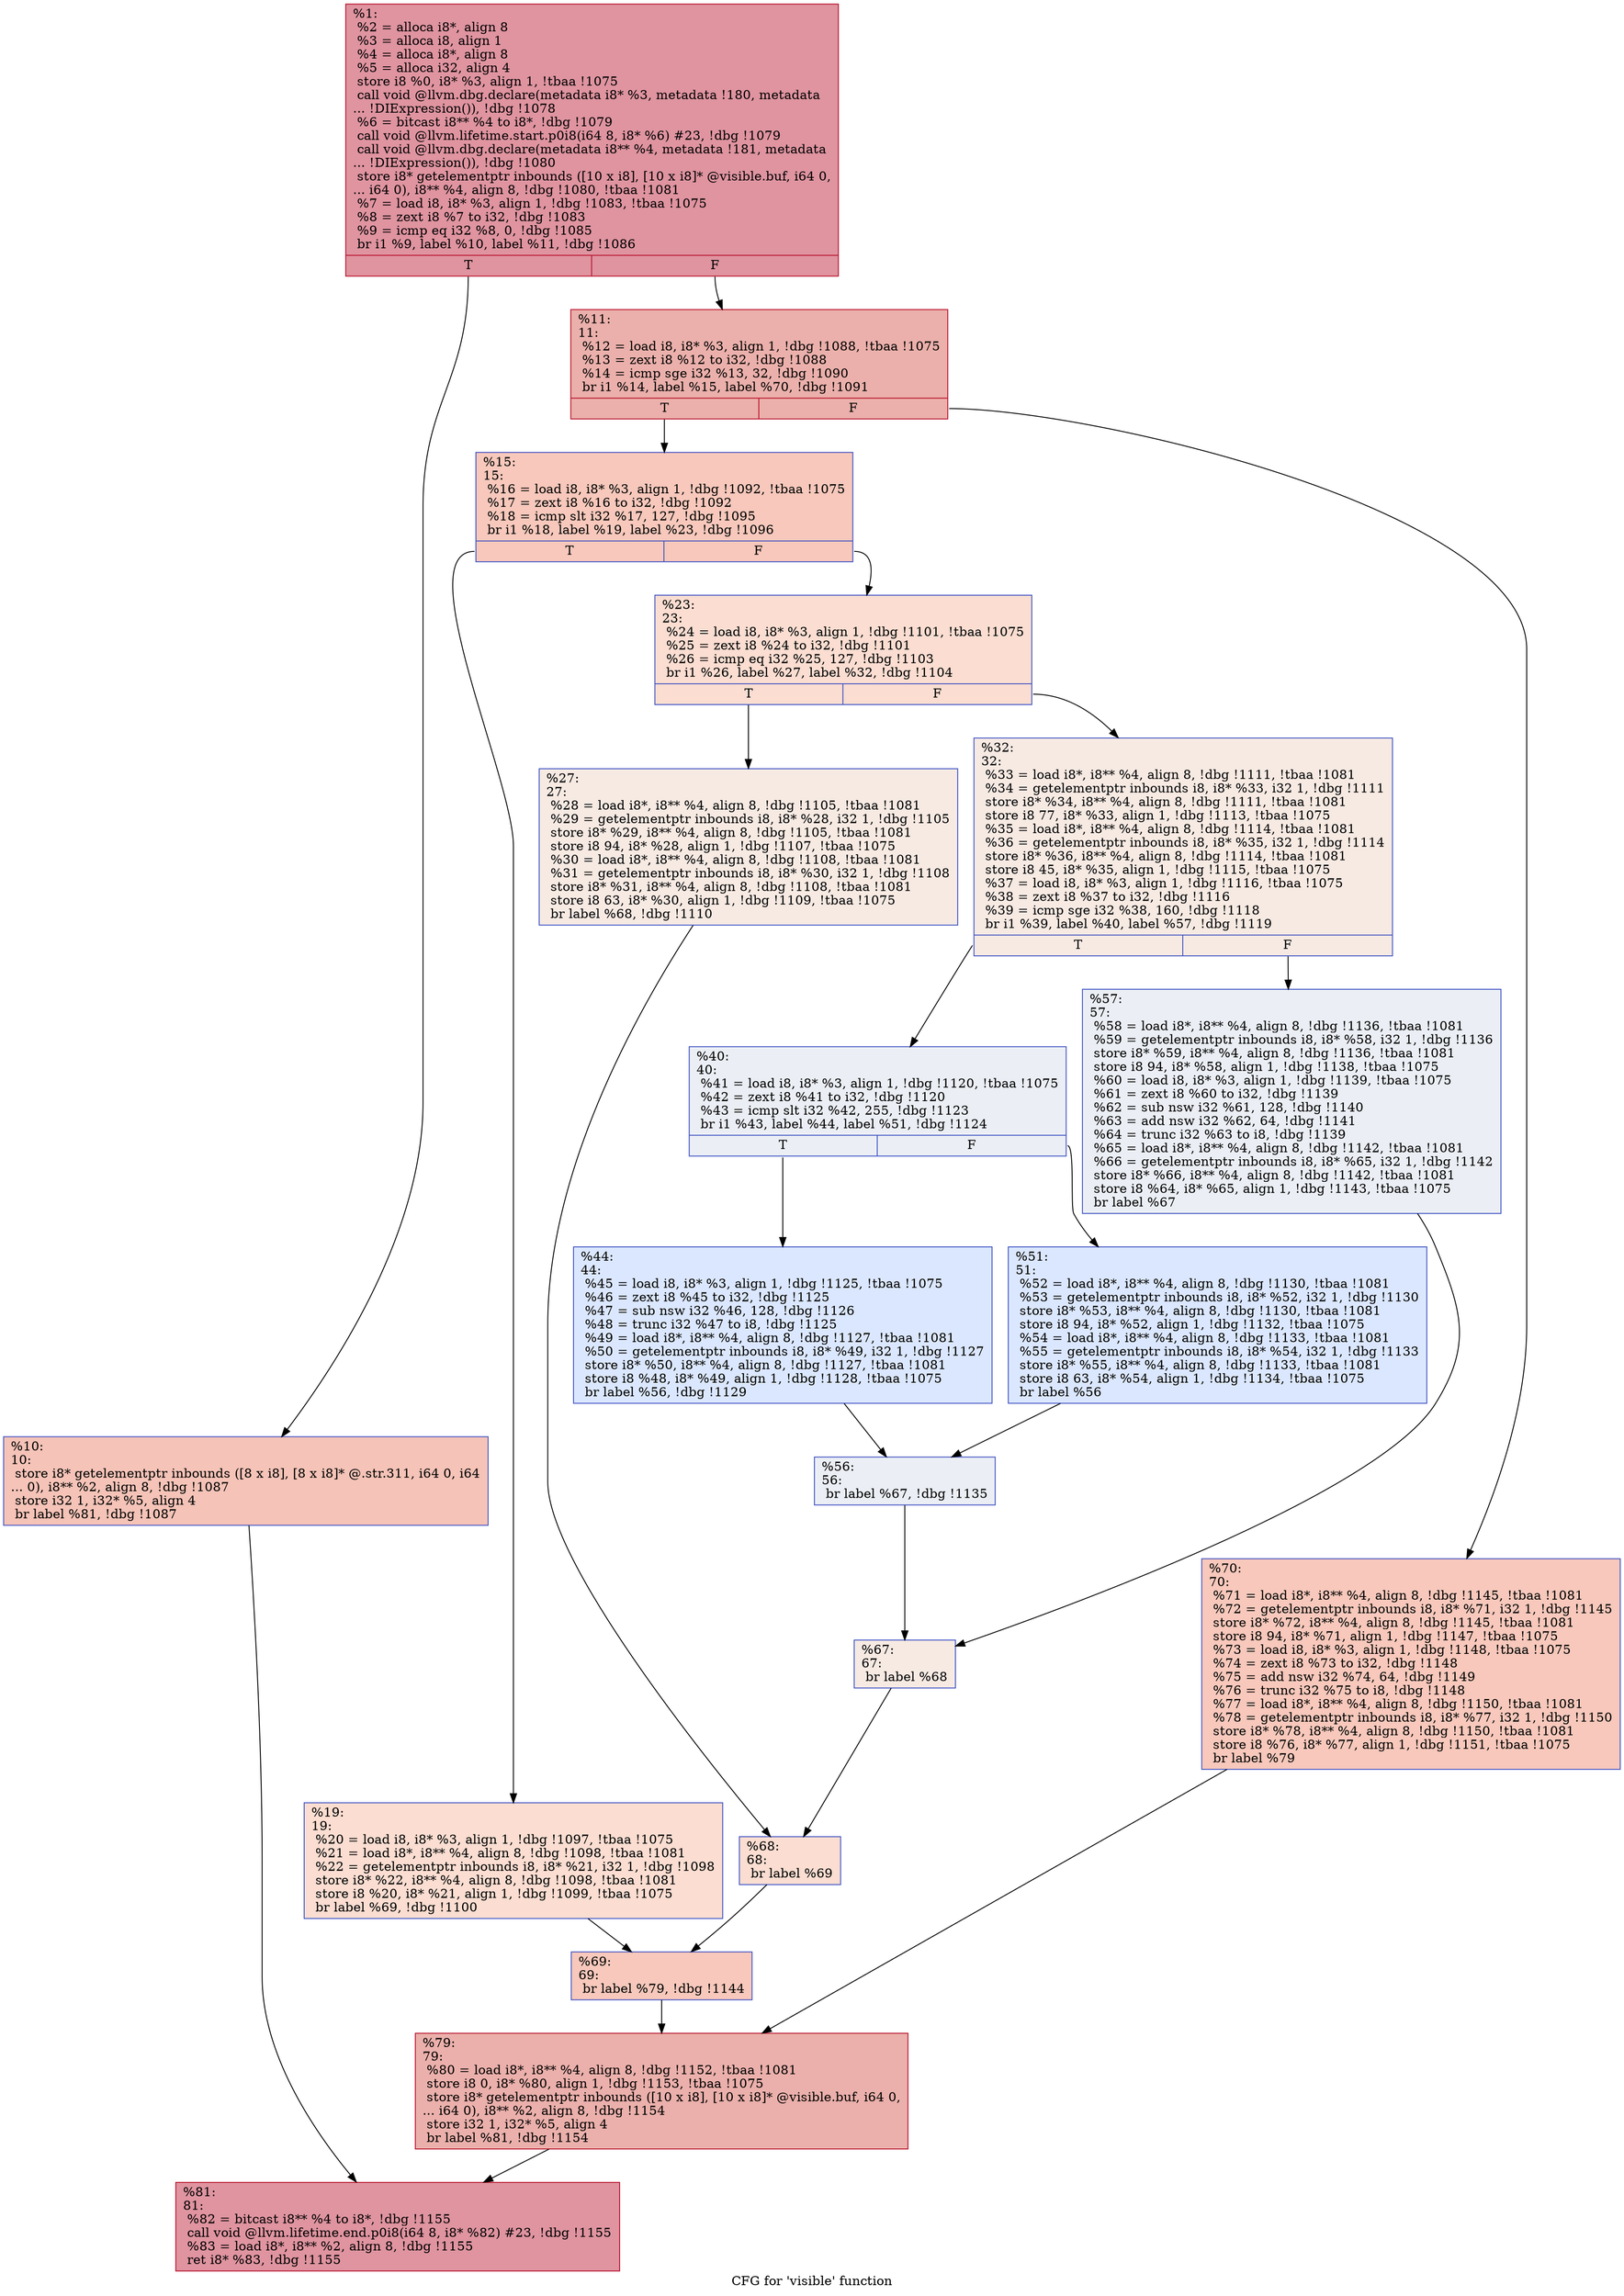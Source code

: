 digraph "CFG for 'visible' function" {
	label="CFG for 'visible' function";

	Node0x16a2900 [shape=record,color="#b70d28ff", style=filled, fillcolor="#b70d2870",label="{%1:\l  %2 = alloca i8*, align 8\l  %3 = alloca i8, align 1\l  %4 = alloca i8*, align 8\l  %5 = alloca i32, align 4\l  store i8 %0, i8* %3, align 1, !tbaa !1075\l  call void @llvm.dbg.declare(metadata i8* %3, metadata !180, metadata\l... !DIExpression()), !dbg !1078\l  %6 = bitcast i8** %4 to i8*, !dbg !1079\l  call void @llvm.lifetime.start.p0i8(i64 8, i8* %6) #23, !dbg !1079\l  call void @llvm.dbg.declare(metadata i8** %4, metadata !181, metadata\l... !DIExpression()), !dbg !1080\l  store i8* getelementptr inbounds ([10 x i8], [10 x i8]* @visible.buf, i64 0,\l... i64 0), i8** %4, align 8, !dbg !1080, !tbaa !1081\l  %7 = load i8, i8* %3, align 1, !dbg !1083, !tbaa !1075\l  %8 = zext i8 %7 to i32, !dbg !1083\l  %9 = icmp eq i32 %8, 0, !dbg !1085\l  br i1 %9, label %10, label %11, !dbg !1086\l|{<s0>T|<s1>F}}"];
	Node0x16a2900:s0 -> Node0x16a6560;
	Node0x16a2900:s1 -> Node0x16a6650;
	Node0x16a6560 [shape=record,color="#3d50c3ff", style=filled, fillcolor="#e8765c70",label="{%10:\l10:                                               \l  store i8* getelementptr inbounds ([8 x i8], [8 x i8]* @.str.311, i64 0, i64\l... 0), i8** %2, align 8, !dbg !1087\l  store i32 1, i32* %5, align 4\l  br label %81, !dbg !1087\l}"];
	Node0x16a6560 -> Node0x16a6b50;
	Node0x16a6650 [shape=record,color="#b70d28ff", style=filled, fillcolor="#d24b4070",label="{%11:\l11:                                               \l  %12 = load i8, i8* %3, align 1, !dbg !1088, !tbaa !1075\l  %13 = zext i8 %12 to i32, !dbg !1088\l  %14 = icmp sge i32 %13, 32, !dbg !1090\l  br i1 %14, label %15, label %70, !dbg !1091\l|{<s0>T|<s1>F}}"];
	Node0x16a6650:s0 -> Node0x16a66a0;
	Node0x16a6650:s1 -> Node0x16a6ab0;
	Node0x16a66a0 [shape=record,color="#3d50c3ff", style=filled, fillcolor="#ed836670",label="{%15:\l15:                                               \l  %16 = load i8, i8* %3, align 1, !dbg !1092, !tbaa !1075\l  %17 = zext i8 %16 to i32, !dbg !1092\l  %18 = icmp slt i32 %17, 127, !dbg !1095\l  br i1 %18, label %19, label %23, !dbg !1096\l|{<s0>T|<s1>F}}"];
	Node0x16a66a0:s0 -> Node0x16a66f0;
	Node0x16a66a0:s1 -> Node0x16a6740;
	Node0x16a66f0 [shape=record,color="#3d50c3ff", style=filled, fillcolor="#f7b39670",label="{%19:\l19:                                               \l  %20 = load i8, i8* %3, align 1, !dbg !1097, !tbaa !1075\l  %21 = load i8*, i8** %4, align 8, !dbg !1098, !tbaa !1081\l  %22 = getelementptr inbounds i8, i8* %21, i32 1, !dbg !1098\l  store i8* %22, i8** %4, align 8, !dbg !1098, !tbaa !1081\l  store i8 %20, i8* %21, align 1, !dbg !1099, !tbaa !1075\l  br label %69, !dbg !1100\l}"];
	Node0x16a66f0 -> Node0x16a6a60;
	Node0x16a6740 [shape=record,color="#3d50c3ff", style=filled, fillcolor="#f7b39670",label="{%23:\l23:                                               \l  %24 = load i8, i8* %3, align 1, !dbg !1101, !tbaa !1075\l  %25 = zext i8 %24 to i32, !dbg !1101\l  %26 = icmp eq i32 %25, 127, !dbg !1103\l  br i1 %26, label %27, label %32, !dbg !1104\l|{<s0>T|<s1>F}}"];
	Node0x16a6740:s0 -> Node0x16a6790;
	Node0x16a6740:s1 -> Node0x16a67e0;
	Node0x16a6790 [shape=record,color="#3d50c3ff", style=filled, fillcolor="#eed0c070",label="{%27:\l27:                                               \l  %28 = load i8*, i8** %4, align 8, !dbg !1105, !tbaa !1081\l  %29 = getelementptr inbounds i8, i8* %28, i32 1, !dbg !1105\l  store i8* %29, i8** %4, align 8, !dbg !1105, !tbaa !1081\l  store i8 94, i8* %28, align 1, !dbg !1107, !tbaa !1075\l  %30 = load i8*, i8** %4, align 8, !dbg !1108, !tbaa !1081\l  %31 = getelementptr inbounds i8, i8* %30, i32 1, !dbg !1108\l  store i8* %31, i8** %4, align 8, !dbg !1108, !tbaa !1081\l  store i8 63, i8* %30, align 1, !dbg !1109, !tbaa !1075\l  br label %68, !dbg !1110\l}"];
	Node0x16a6790 -> Node0x16a6a10;
	Node0x16a67e0 [shape=record,color="#3d50c3ff", style=filled, fillcolor="#eed0c070",label="{%32:\l32:                                               \l  %33 = load i8*, i8** %4, align 8, !dbg !1111, !tbaa !1081\l  %34 = getelementptr inbounds i8, i8* %33, i32 1, !dbg !1111\l  store i8* %34, i8** %4, align 8, !dbg !1111, !tbaa !1081\l  store i8 77, i8* %33, align 1, !dbg !1113, !tbaa !1075\l  %35 = load i8*, i8** %4, align 8, !dbg !1114, !tbaa !1081\l  %36 = getelementptr inbounds i8, i8* %35, i32 1, !dbg !1114\l  store i8* %36, i8** %4, align 8, !dbg !1114, !tbaa !1081\l  store i8 45, i8* %35, align 1, !dbg !1115, !tbaa !1075\l  %37 = load i8, i8* %3, align 1, !dbg !1116, !tbaa !1075\l  %38 = zext i8 %37 to i32, !dbg !1116\l  %39 = icmp sge i32 %38, 160, !dbg !1118\l  br i1 %39, label %40, label %57, !dbg !1119\l|{<s0>T|<s1>F}}"];
	Node0x16a67e0:s0 -> Node0x16a6830;
	Node0x16a67e0:s1 -> Node0x16a6970;
	Node0x16a6830 [shape=record,color="#3d50c3ff", style=filled, fillcolor="#d1dae970",label="{%40:\l40:                                               \l  %41 = load i8, i8* %3, align 1, !dbg !1120, !tbaa !1075\l  %42 = zext i8 %41 to i32, !dbg !1120\l  %43 = icmp slt i32 %42, 255, !dbg !1123\l  br i1 %43, label %44, label %51, !dbg !1124\l|{<s0>T|<s1>F}}"];
	Node0x16a6830:s0 -> Node0x16a6880;
	Node0x16a6830:s1 -> Node0x16a68d0;
	Node0x16a6880 [shape=record,color="#3d50c3ff", style=filled, fillcolor="#aec9fc70",label="{%44:\l44:                                               \l  %45 = load i8, i8* %3, align 1, !dbg !1125, !tbaa !1075\l  %46 = zext i8 %45 to i32, !dbg !1125\l  %47 = sub nsw i32 %46, 128, !dbg !1126\l  %48 = trunc i32 %47 to i8, !dbg !1125\l  %49 = load i8*, i8** %4, align 8, !dbg !1127, !tbaa !1081\l  %50 = getelementptr inbounds i8, i8* %49, i32 1, !dbg !1127\l  store i8* %50, i8** %4, align 8, !dbg !1127, !tbaa !1081\l  store i8 %48, i8* %49, align 1, !dbg !1128, !tbaa !1075\l  br label %56, !dbg !1129\l}"];
	Node0x16a6880 -> Node0x16a6920;
	Node0x16a68d0 [shape=record,color="#3d50c3ff", style=filled, fillcolor="#aec9fc70",label="{%51:\l51:                                               \l  %52 = load i8*, i8** %4, align 8, !dbg !1130, !tbaa !1081\l  %53 = getelementptr inbounds i8, i8* %52, i32 1, !dbg !1130\l  store i8* %53, i8** %4, align 8, !dbg !1130, !tbaa !1081\l  store i8 94, i8* %52, align 1, !dbg !1132, !tbaa !1075\l  %54 = load i8*, i8** %4, align 8, !dbg !1133, !tbaa !1081\l  %55 = getelementptr inbounds i8, i8* %54, i32 1, !dbg !1133\l  store i8* %55, i8** %4, align 8, !dbg !1133, !tbaa !1081\l  store i8 63, i8* %54, align 1, !dbg !1134, !tbaa !1075\l  br label %56\l}"];
	Node0x16a68d0 -> Node0x16a6920;
	Node0x16a6920 [shape=record,color="#3d50c3ff", style=filled, fillcolor="#d1dae970",label="{%56:\l56:                                               \l  br label %67, !dbg !1135\l}"];
	Node0x16a6920 -> Node0x16a69c0;
	Node0x16a6970 [shape=record,color="#3d50c3ff", style=filled, fillcolor="#d1dae970",label="{%57:\l57:                                               \l  %58 = load i8*, i8** %4, align 8, !dbg !1136, !tbaa !1081\l  %59 = getelementptr inbounds i8, i8* %58, i32 1, !dbg !1136\l  store i8* %59, i8** %4, align 8, !dbg !1136, !tbaa !1081\l  store i8 94, i8* %58, align 1, !dbg !1138, !tbaa !1075\l  %60 = load i8, i8* %3, align 1, !dbg !1139, !tbaa !1075\l  %61 = zext i8 %60 to i32, !dbg !1139\l  %62 = sub nsw i32 %61, 128, !dbg !1140\l  %63 = add nsw i32 %62, 64, !dbg !1141\l  %64 = trunc i32 %63 to i8, !dbg !1139\l  %65 = load i8*, i8** %4, align 8, !dbg !1142, !tbaa !1081\l  %66 = getelementptr inbounds i8, i8* %65, i32 1, !dbg !1142\l  store i8* %66, i8** %4, align 8, !dbg !1142, !tbaa !1081\l  store i8 %64, i8* %65, align 1, !dbg !1143, !tbaa !1075\l  br label %67\l}"];
	Node0x16a6970 -> Node0x16a69c0;
	Node0x16a69c0 [shape=record,color="#3d50c3ff", style=filled, fillcolor="#eed0c070",label="{%67:\l67:                                               \l  br label %68\l}"];
	Node0x16a69c0 -> Node0x16a6a10;
	Node0x16a6a10 [shape=record,color="#3d50c3ff", style=filled, fillcolor="#f7b39670",label="{%68:\l68:                                               \l  br label %69\l}"];
	Node0x16a6a10 -> Node0x16a6a60;
	Node0x16a6a60 [shape=record,color="#3d50c3ff", style=filled, fillcolor="#ed836670",label="{%69:\l69:                                               \l  br label %79, !dbg !1144\l}"];
	Node0x16a6a60 -> Node0x16a6b00;
	Node0x16a6ab0 [shape=record,color="#3d50c3ff", style=filled, fillcolor="#ed836670",label="{%70:\l70:                                               \l  %71 = load i8*, i8** %4, align 8, !dbg !1145, !tbaa !1081\l  %72 = getelementptr inbounds i8, i8* %71, i32 1, !dbg !1145\l  store i8* %72, i8** %4, align 8, !dbg !1145, !tbaa !1081\l  store i8 94, i8* %71, align 1, !dbg !1147, !tbaa !1075\l  %73 = load i8, i8* %3, align 1, !dbg !1148, !tbaa !1075\l  %74 = zext i8 %73 to i32, !dbg !1148\l  %75 = add nsw i32 %74, 64, !dbg !1149\l  %76 = trunc i32 %75 to i8, !dbg !1148\l  %77 = load i8*, i8** %4, align 8, !dbg !1150, !tbaa !1081\l  %78 = getelementptr inbounds i8, i8* %77, i32 1, !dbg !1150\l  store i8* %78, i8** %4, align 8, !dbg !1150, !tbaa !1081\l  store i8 %76, i8* %77, align 1, !dbg !1151, !tbaa !1075\l  br label %79\l}"];
	Node0x16a6ab0 -> Node0x16a6b00;
	Node0x16a6b00 [shape=record,color="#b70d28ff", style=filled, fillcolor="#d24b4070",label="{%79:\l79:                                               \l  %80 = load i8*, i8** %4, align 8, !dbg !1152, !tbaa !1081\l  store i8 0, i8* %80, align 1, !dbg !1153, !tbaa !1075\l  store i8* getelementptr inbounds ([10 x i8], [10 x i8]* @visible.buf, i64 0,\l... i64 0), i8** %2, align 8, !dbg !1154\l  store i32 1, i32* %5, align 4\l  br label %81, !dbg !1154\l}"];
	Node0x16a6b00 -> Node0x16a6b50;
	Node0x16a6b50 [shape=record,color="#b70d28ff", style=filled, fillcolor="#b70d2870",label="{%81:\l81:                                               \l  %82 = bitcast i8** %4 to i8*, !dbg !1155\l  call void @llvm.lifetime.end.p0i8(i64 8, i8* %82) #23, !dbg !1155\l  %83 = load i8*, i8** %2, align 8, !dbg !1155\l  ret i8* %83, !dbg !1155\l}"];
}
